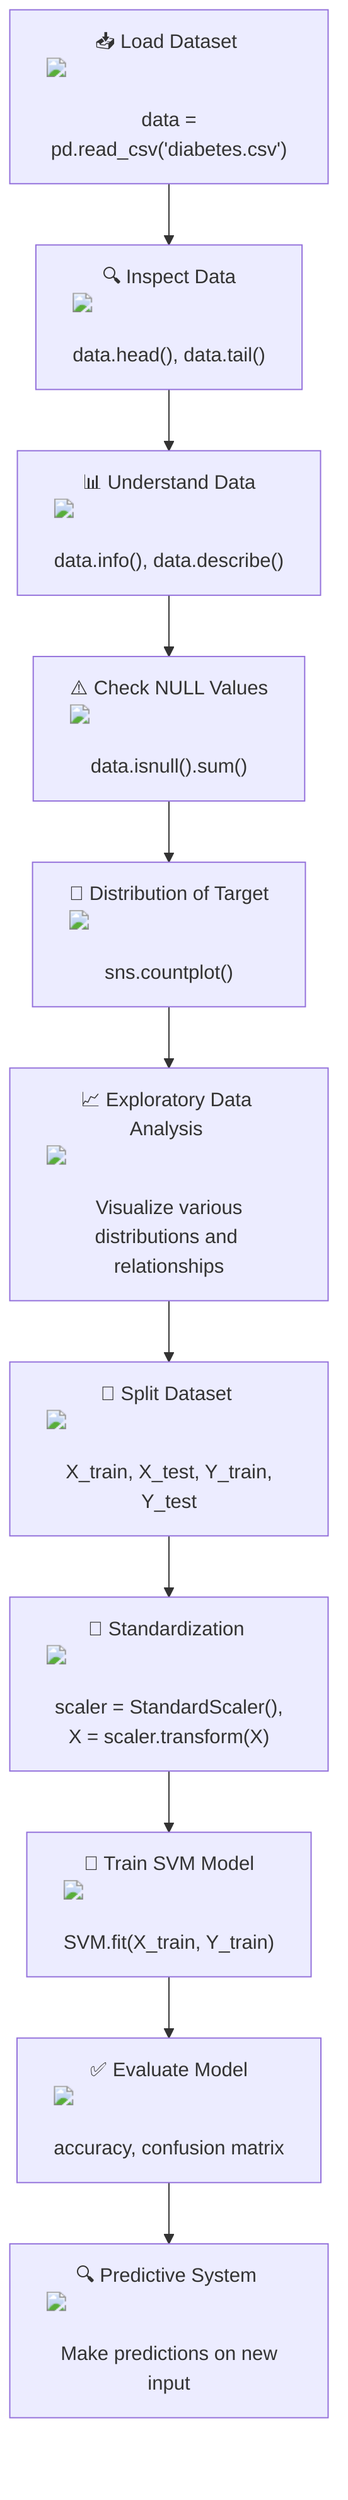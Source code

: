flowchart TD
    A["📥 Load Dataset <img src='file.svg' /> <br/> data = pd.read_csv('diabetes.csv')"] --> B["🔍 Inspect Data <img src='table.svg' /> <br/> data.head(), data.tail()"]
    B --> C["📊 Understand Data <img src='table.svg' /> <br/> data.info(), data.describe()"]
    C --> D["⚠️ Check NULL Values <img src='table.svg' /> <br/> data.isnull().sum()"]
    D --> E["🔢 Distribution of Target <img src='table.svg' /> <br/> sns.countplot()"]
    E --> F["📈 Exploratory Data Analysis <img src='scatter_plot_template.svg' /> <br/> Visualize various distributions and relationships"]
    F --> G["🔄 Split Dataset <img src='row_split.svg' /> <br/> X_train, X_test, Y_train, Y_test"]
    G --> H["🔄 Standardization <img src='brain.svg' /> <br/> scaler = StandardScaler(), X = scaler.transform(X)"]
    H --> I["🤖 Train SVM Model <img src='brain.svg' /> <br/> SVM.fit(X_train, Y_train)"]
    I --> J["✅ Evaluate Model <img src='brain.svg' /> <br/> accuracy, confusion matrix"]
    J --> K["🔍 Predictive System <img src='brain.svg' /> <br/> Make predictions on new input"]